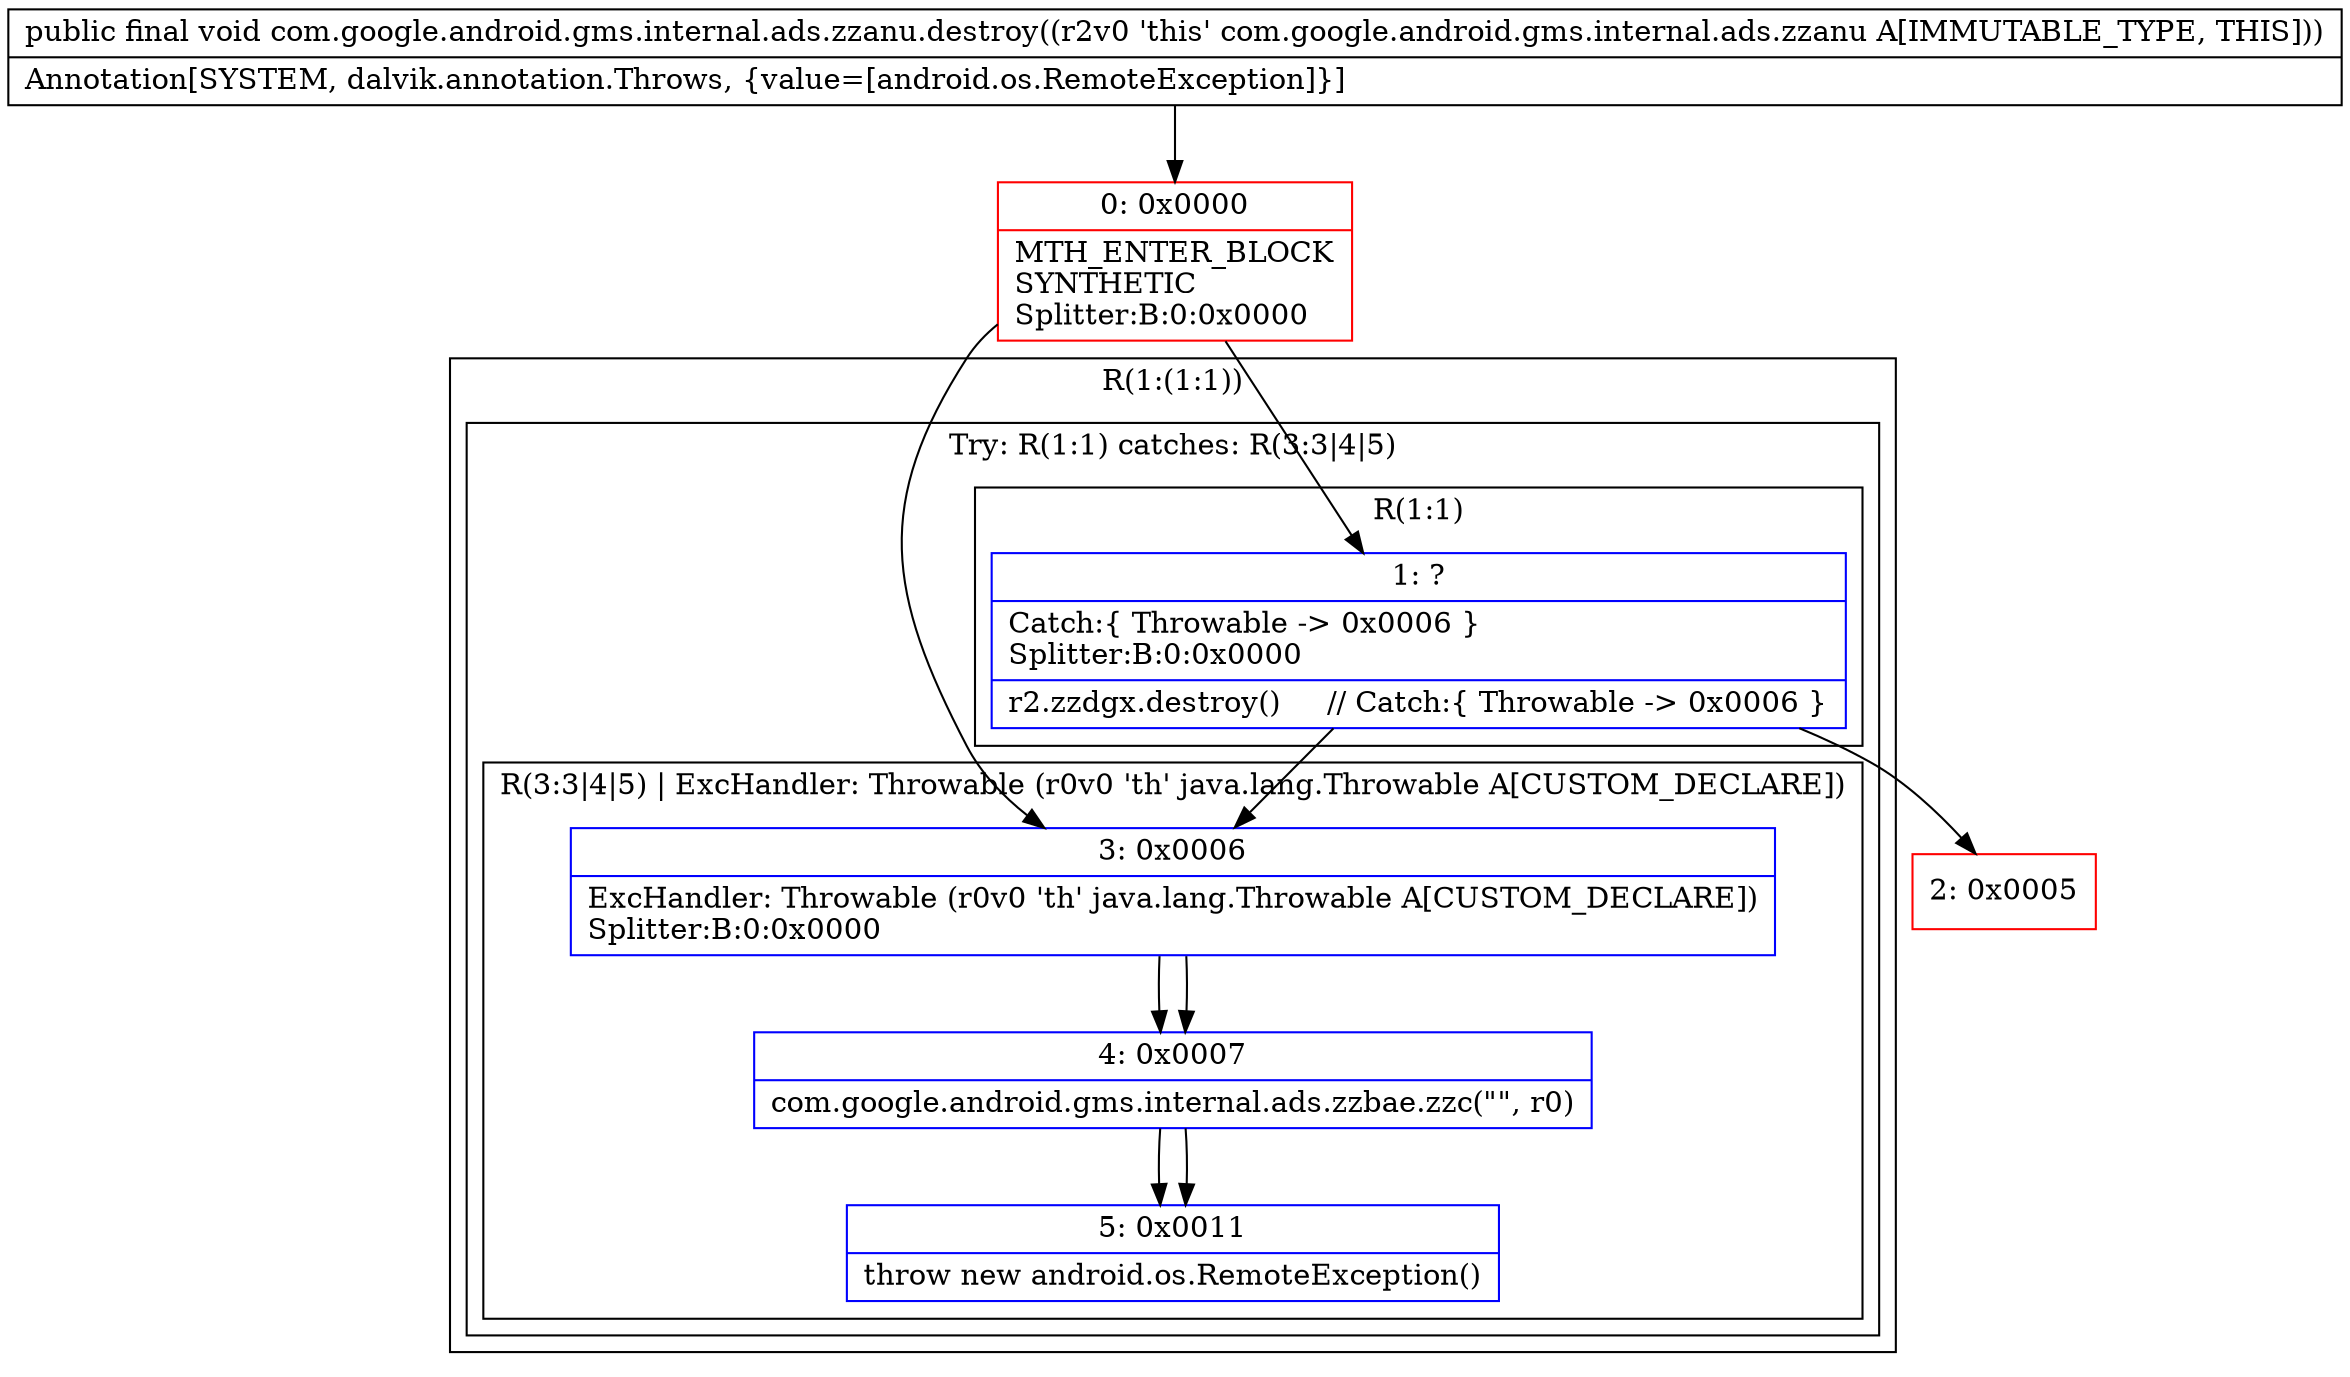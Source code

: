 digraph "CFG forcom.google.android.gms.internal.ads.zzanu.destroy()V" {
subgraph cluster_Region_350510089 {
label = "R(1:(1:1))";
node [shape=record,color=blue];
subgraph cluster_TryCatchRegion_2037672480 {
label = "Try: R(1:1) catches: R(3:3|4|5)";
node [shape=record,color=blue];
subgraph cluster_Region_1219754331 {
label = "R(1:1)";
node [shape=record,color=blue];
Node_1 [shape=record,label="{1\:\ ?|Catch:\{ Throwable \-\> 0x0006 \}\lSplitter:B:0:0x0000\l|r2.zzdgx.destroy()     \/\/ Catch:\{ Throwable \-\> 0x0006 \}\l}"];
}
subgraph cluster_Region_1178675396 {
label = "R(3:3|4|5) | ExcHandler: Throwable (r0v0 'th' java.lang.Throwable A[CUSTOM_DECLARE])\l";
node [shape=record,color=blue];
Node_3 [shape=record,label="{3\:\ 0x0006|ExcHandler: Throwable (r0v0 'th' java.lang.Throwable A[CUSTOM_DECLARE])\lSplitter:B:0:0x0000\l}"];
Node_4 [shape=record,label="{4\:\ 0x0007|com.google.android.gms.internal.ads.zzbae.zzc(\"\", r0)\l}"];
Node_5 [shape=record,label="{5\:\ 0x0011|throw new android.os.RemoteException()\l}"];
}
}
}
subgraph cluster_Region_1178675396 {
label = "R(3:3|4|5) | ExcHandler: Throwable (r0v0 'th' java.lang.Throwable A[CUSTOM_DECLARE])\l";
node [shape=record,color=blue];
Node_3 [shape=record,label="{3\:\ 0x0006|ExcHandler: Throwable (r0v0 'th' java.lang.Throwable A[CUSTOM_DECLARE])\lSplitter:B:0:0x0000\l}"];
Node_4 [shape=record,label="{4\:\ 0x0007|com.google.android.gms.internal.ads.zzbae.zzc(\"\", r0)\l}"];
Node_5 [shape=record,label="{5\:\ 0x0011|throw new android.os.RemoteException()\l}"];
}
Node_0 [shape=record,color=red,label="{0\:\ 0x0000|MTH_ENTER_BLOCK\lSYNTHETIC\lSplitter:B:0:0x0000\l}"];
Node_2 [shape=record,color=red,label="{2\:\ 0x0005}"];
MethodNode[shape=record,label="{public final void com.google.android.gms.internal.ads.zzanu.destroy((r2v0 'this' com.google.android.gms.internal.ads.zzanu A[IMMUTABLE_TYPE, THIS]))  | Annotation[SYSTEM, dalvik.annotation.Throws, \{value=[android.os.RemoteException]\}]\l}"];
MethodNode -> Node_0;
Node_1 -> Node_2;
Node_1 -> Node_3;
Node_3 -> Node_4;
Node_4 -> Node_5;
Node_3 -> Node_4;
Node_4 -> Node_5;
Node_0 -> Node_1;
Node_0 -> Node_3;
}

